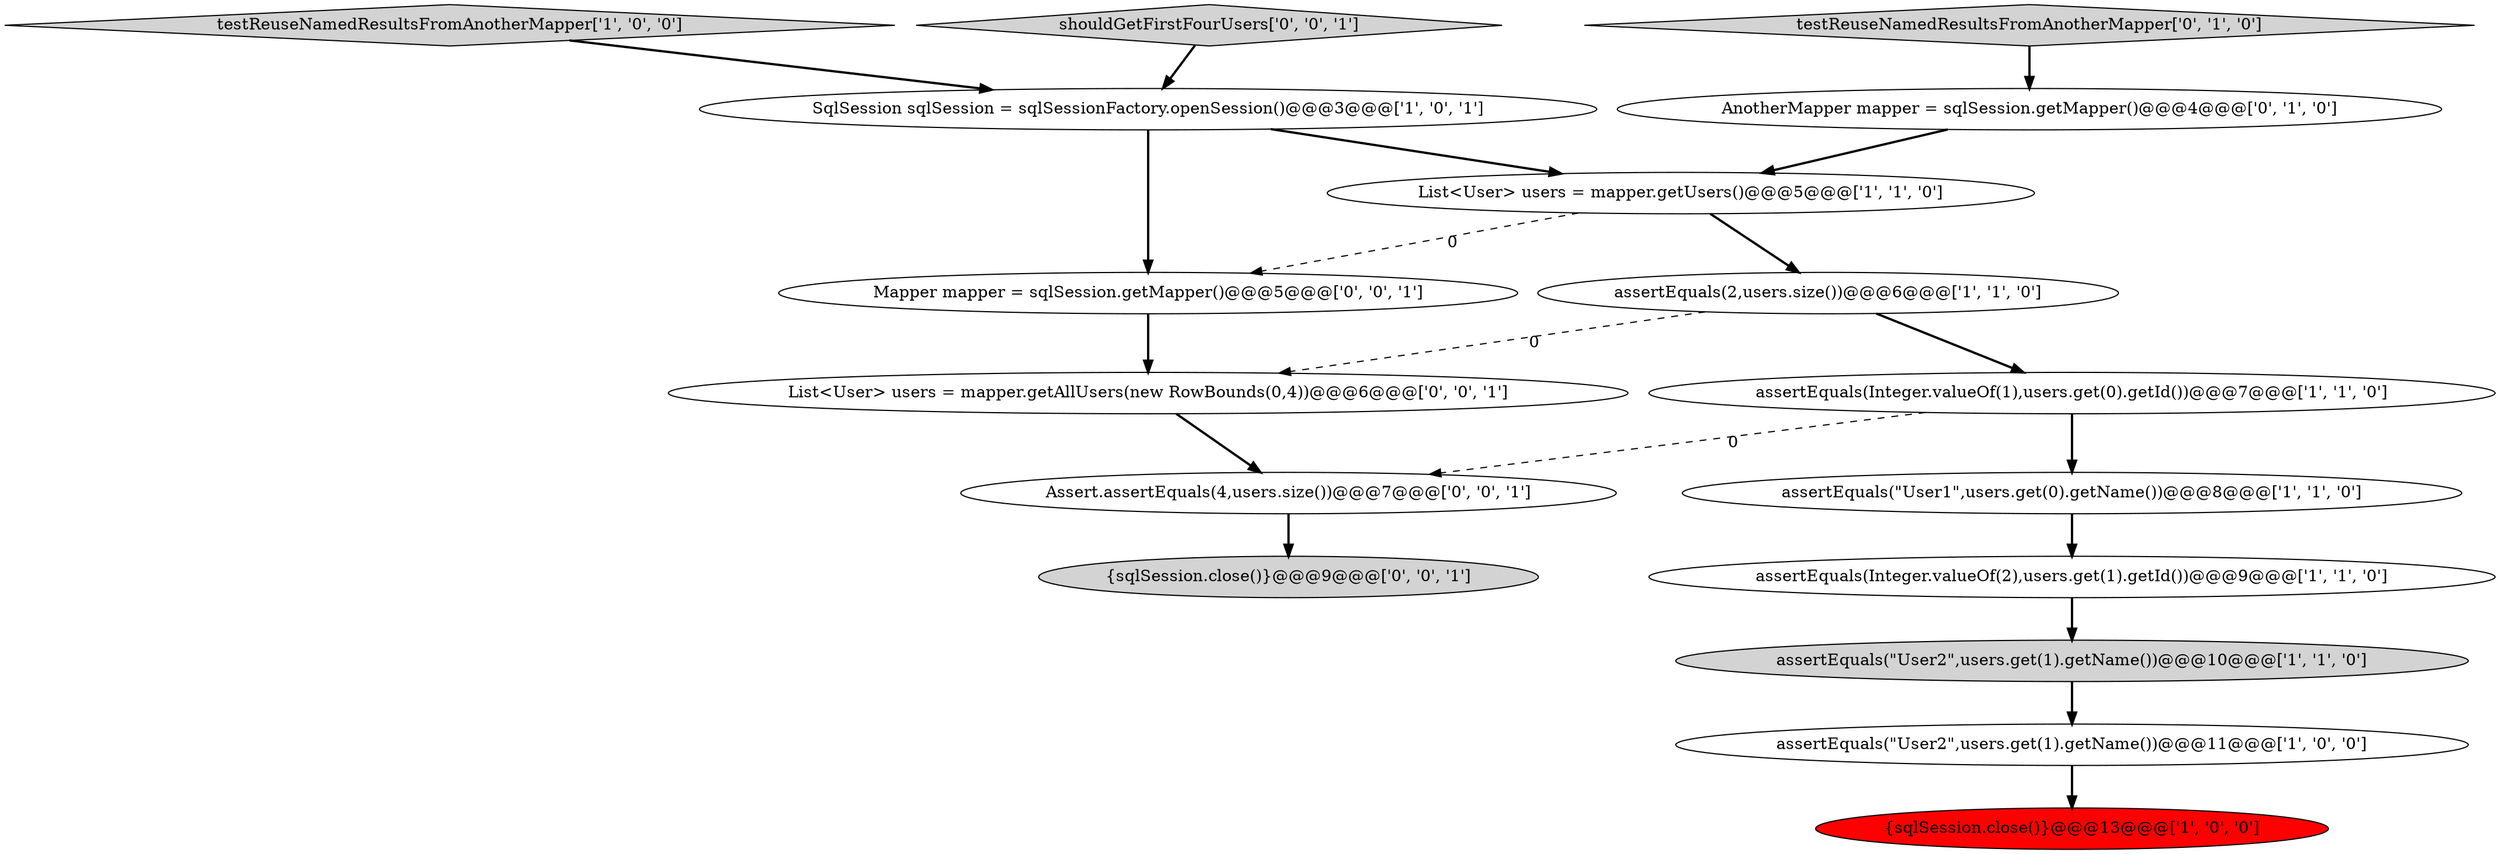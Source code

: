 digraph {
5 [style = filled, label = "{sqlSession.close()}@@@13@@@['1', '0', '0']", fillcolor = red, shape = ellipse image = "AAA1AAABBB1BBB"];
10 [style = filled, label = "testReuseNamedResultsFromAnotherMapper['0', '1', '0']", fillcolor = lightgray, shape = diamond image = "AAA0AAABBB2BBB"];
6 [style = filled, label = "assertEquals(\"User2\",users.get(1).getName())@@@11@@@['1', '0', '0']", fillcolor = white, shape = ellipse image = "AAA0AAABBB1BBB"];
3 [style = filled, label = "List<User> users = mapper.getUsers()@@@5@@@['1', '1', '0']", fillcolor = white, shape = ellipse image = "AAA0AAABBB1BBB"];
7 [style = filled, label = "testReuseNamedResultsFromAnotherMapper['1', '0', '0']", fillcolor = lightgray, shape = diamond image = "AAA0AAABBB1BBB"];
4 [style = filled, label = "assertEquals(Integer.valueOf(2),users.get(1).getId())@@@9@@@['1', '1', '0']", fillcolor = white, shape = ellipse image = "AAA0AAABBB1BBB"];
15 [style = filled, label = "List<User> users = mapper.getAllUsers(new RowBounds(0,4))@@@6@@@['0', '0', '1']", fillcolor = white, shape = ellipse image = "AAA0AAABBB3BBB"];
0 [style = filled, label = "assertEquals(\"User1\",users.get(0).getName())@@@8@@@['1', '1', '0']", fillcolor = white, shape = ellipse image = "AAA0AAABBB1BBB"];
2 [style = filled, label = "assertEquals(\"User2\",users.get(1).getName())@@@10@@@['1', '1', '0']", fillcolor = lightgray, shape = ellipse image = "AAA0AAABBB1BBB"];
8 [style = filled, label = "assertEquals(Integer.valueOf(1),users.get(0).getId())@@@7@@@['1', '1', '0']", fillcolor = white, shape = ellipse image = "AAA0AAABBB1BBB"];
14 [style = filled, label = "{sqlSession.close()}@@@9@@@['0', '0', '1']", fillcolor = lightgray, shape = ellipse image = "AAA0AAABBB3BBB"];
16 [style = filled, label = "shouldGetFirstFourUsers['0', '0', '1']", fillcolor = lightgray, shape = diamond image = "AAA0AAABBB3BBB"];
9 [style = filled, label = "SqlSession sqlSession = sqlSessionFactory.openSession()@@@3@@@['1', '0', '1']", fillcolor = white, shape = ellipse image = "AAA0AAABBB1BBB"];
12 [style = filled, label = "Assert.assertEquals(4,users.size())@@@7@@@['0', '0', '1']", fillcolor = white, shape = ellipse image = "AAA0AAABBB3BBB"];
13 [style = filled, label = "Mapper mapper = sqlSession.getMapper()@@@5@@@['0', '0', '1']", fillcolor = white, shape = ellipse image = "AAA0AAABBB3BBB"];
11 [style = filled, label = "AnotherMapper mapper = sqlSession.getMapper()@@@4@@@['0', '1', '0']", fillcolor = white, shape = ellipse image = "AAA0AAABBB2BBB"];
1 [style = filled, label = "assertEquals(2,users.size())@@@6@@@['1', '1', '0']", fillcolor = white, shape = ellipse image = "AAA0AAABBB1BBB"];
8->0 [style = bold, label=""];
7->9 [style = bold, label=""];
9->3 [style = bold, label=""];
6->5 [style = bold, label=""];
8->12 [style = dashed, label="0"];
15->12 [style = bold, label=""];
13->15 [style = bold, label=""];
1->8 [style = bold, label=""];
4->2 [style = bold, label=""];
3->1 [style = bold, label=""];
11->3 [style = bold, label=""];
0->4 [style = bold, label=""];
3->13 [style = dashed, label="0"];
1->15 [style = dashed, label="0"];
2->6 [style = bold, label=""];
16->9 [style = bold, label=""];
12->14 [style = bold, label=""];
9->13 [style = bold, label=""];
10->11 [style = bold, label=""];
}
